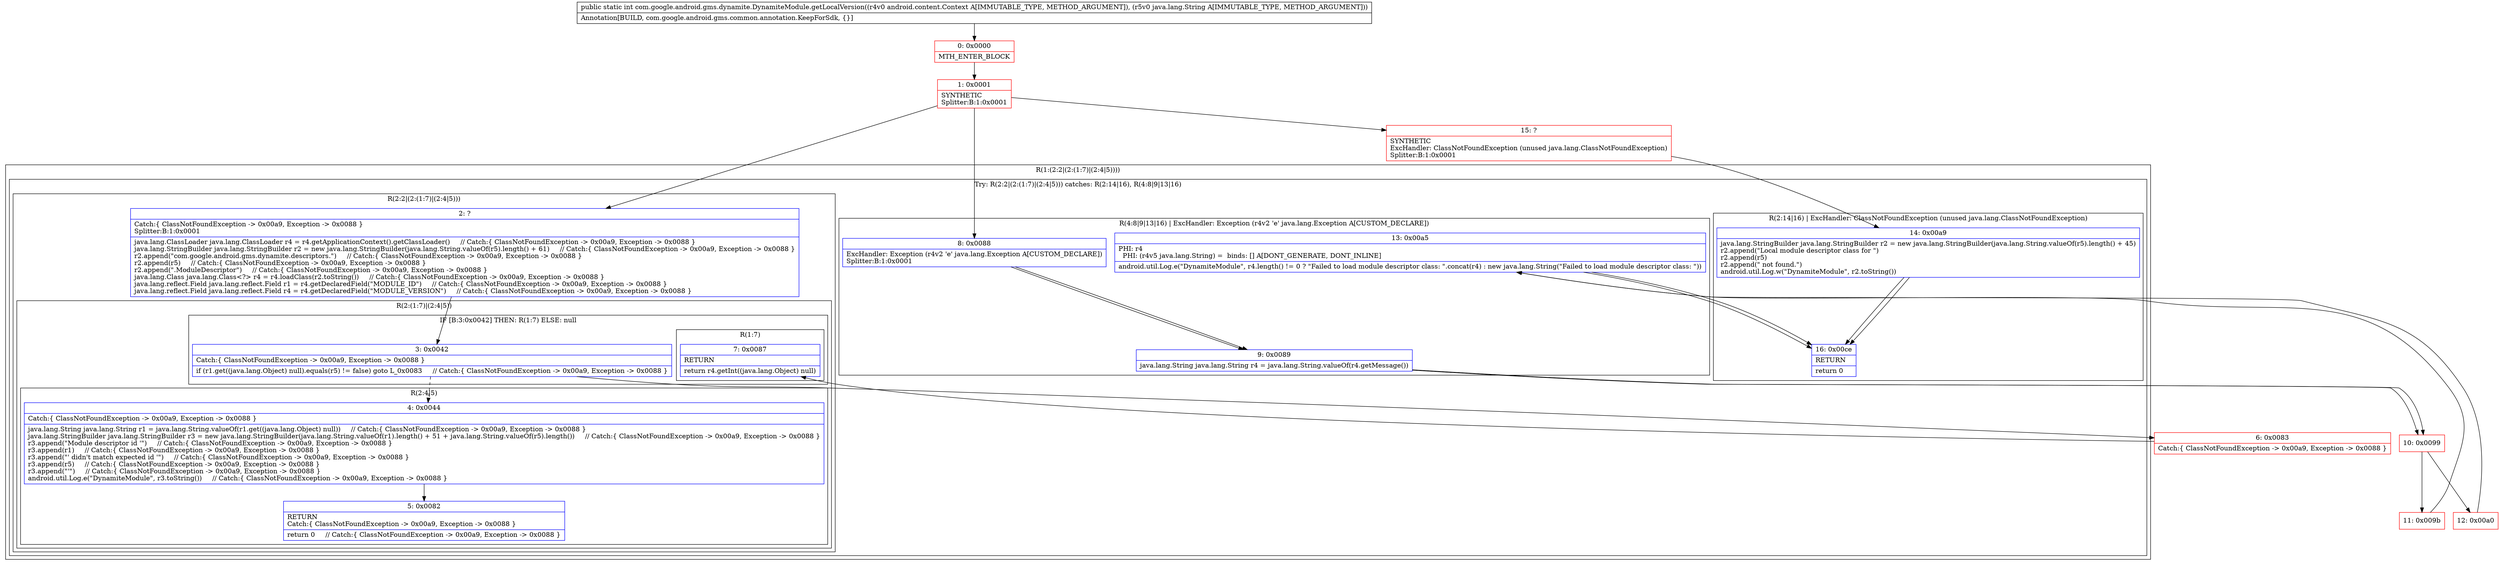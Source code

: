 digraph "CFG forcom.google.android.gms.dynamite.DynamiteModule.getLocalVersion(Landroid\/content\/Context;Ljava\/lang\/String;)I" {
subgraph cluster_Region_2098554709 {
label = "R(1:(2:2|(2:(1:7)|(2:4|5))))";
node [shape=record,color=blue];
subgraph cluster_TryCatchRegion_191404222 {
label = "Try: R(2:2|(2:(1:7)|(2:4|5))) catches: R(2:14|16), R(4:8|9|13|16)";
node [shape=record,color=blue];
subgraph cluster_Region_917181369 {
label = "R(2:2|(2:(1:7)|(2:4|5)))";
node [shape=record,color=blue];
Node_2 [shape=record,label="{2\:\ ?|Catch:\{ ClassNotFoundException \-\> 0x00a9, Exception \-\> 0x0088 \}\lSplitter:B:1:0x0001\l|java.lang.ClassLoader java.lang.ClassLoader r4 = r4.getApplicationContext().getClassLoader()     \/\/ Catch:\{ ClassNotFoundException \-\> 0x00a9, Exception \-\> 0x0088 \}\ljava.lang.StringBuilder java.lang.StringBuilder r2 = new java.lang.StringBuilder(java.lang.String.valueOf(r5).length() + 61)     \/\/ Catch:\{ ClassNotFoundException \-\> 0x00a9, Exception \-\> 0x0088 \}\lr2.append(\"com.google.android.gms.dynamite.descriptors.\")     \/\/ Catch:\{ ClassNotFoundException \-\> 0x00a9, Exception \-\> 0x0088 \}\lr2.append(r5)     \/\/ Catch:\{ ClassNotFoundException \-\> 0x00a9, Exception \-\> 0x0088 \}\lr2.append(\".ModuleDescriptor\")     \/\/ Catch:\{ ClassNotFoundException \-\> 0x00a9, Exception \-\> 0x0088 \}\ljava.lang.Class java.lang.Class\<?\> r4 = r4.loadClass(r2.toString())     \/\/ Catch:\{ ClassNotFoundException \-\> 0x00a9, Exception \-\> 0x0088 \}\ljava.lang.reflect.Field java.lang.reflect.Field r1 = r4.getDeclaredField(\"MODULE_ID\")     \/\/ Catch:\{ ClassNotFoundException \-\> 0x00a9, Exception \-\> 0x0088 \}\ljava.lang.reflect.Field java.lang.reflect.Field r4 = r4.getDeclaredField(\"MODULE_VERSION\")     \/\/ Catch:\{ ClassNotFoundException \-\> 0x00a9, Exception \-\> 0x0088 \}\l}"];
subgraph cluster_Region_1099464445 {
label = "R(2:(1:7)|(2:4|5))";
node [shape=record,color=blue];
subgraph cluster_IfRegion_178413046 {
label = "IF [B:3:0x0042] THEN: R(1:7) ELSE: null";
node [shape=record,color=blue];
Node_3 [shape=record,label="{3\:\ 0x0042|Catch:\{ ClassNotFoundException \-\> 0x00a9, Exception \-\> 0x0088 \}\l|if (r1.get((java.lang.Object) null).equals(r5) != false) goto L_0x0083     \/\/ Catch:\{ ClassNotFoundException \-\> 0x00a9, Exception \-\> 0x0088 \}\l}"];
subgraph cluster_Region_356516578 {
label = "R(1:7)";
node [shape=record,color=blue];
Node_7 [shape=record,label="{7\:\ 0x0087|RETURN\l|return r4.getInt((java.lang.Object) null)\l}"];
}
}
subgraph cluster_Region_899489374 {
label = "R(2:4|5)";
node [shape=record,color=blue];
Node_4 [shape=record,label="{4\:\ 0x0044|Catch:\{ ClassNotFoundException \-\> 0x00a9, Exception \-\> 0x0088 \}\l|java.lang.String java.lang.String r1 = java.lang.String.valueOf(r1.get((java.lang.Object) null))     \/\/ Catch:\{ ClassNotFoundException \-\> 0x00a9, Exception \-\> 0x0088 \}\ljava.lang.StringBuilder java.lang.StringBuilder r3 = new java.lang.StringBuilder(java.lang.String.valueOf(r1).length() + 51 + java.lang.String.valueOf(r5).length())     \/\/ Catch:\{ ClassNotFoundException \-\> 0x00a9, Exception \-\> 0x0088 \}\lr3.append(\"Module descriptor id '\")     \/\/ Catch:\{ ClassNotFoundException \-\> 0x00a9, Exception \-\> 0x0088 \}\lr3.append(r1)     \/\/ Catch:\{ ClassNotFoundException \-\> 0x00a9, Exception \-\> 0x0088 \}\lr3.append(\"' didn't match expected id '\")     \/\/ Catch:\{ ClassNotFoundException \-\> 0x00a9, Exception \-\> 0x0088 \}\lr3.append(r5)     \/\/ Catch:\{ ClassNotFoundException \-\> 0x00a9, Exception \-\> 0x0088 \}\lr3.append(\"'\")     \/\/ Catch:\{ ClassNotFoundException \-\> 0x00a9, Exception \-\> 0x0088 \}\landroid.util.Log.e(\"DynamiteModule\", r3.toString())     \/\/ Catch:\{ ClassNotFoundException \-\> 0x00a9, Exception \-\> 0x0088 \}\l}"];
Node_5 [shape=record,label="{5\:\ 0x0082|RETURN\lCatch:\{ ClassNotFoundException \-\> 0x00a9, Exception \-\> 0x0088 \}\l|return 0     \/\/ Catch:\{ ClassNotFoundException \-\> 0x00a9, Exception \-\> 0x0088 \}\l}"];
}
}
}
subgraph cluster_Region_848405038 {
label = "R(2:14|16) | ExcHandler: ClassNotFoundException (unused java.lang.ClassNotFoundException)\l";
node [shape=record,color=blue];
Node_14 [shape=record,label="{14\:\ 0x00a9|java.lang.StringBuilder java.lang.StringBuilder r2 = new java.lang.StringBuilder(java.lang.String.valueOf(r5).length() + 45)\lr2.append(\"Local module descriptor class for \")\lr2.append(r5)\lr2.append(\" not found.\")\landroid.util.Log.w(\"DynamiteModule\", r2.toString())\l}"];
Node_16 [shape=record,label="{16\:\ 0x00ce|RETURN\l|return 0\l}"];
}
subgraph cluster_Region_289810280 {
label = "R(4:8|9|13|16) | ExcHandler: Exception (r4v2 'e' java.lang.Exception A[CUSTOM_DECLARE])\l";
node [shape=record,color=blue];
Node_8 [shape=record,label="{8\:\ 0x0088|ExcHandler: Exception (r4v2 'e' java.lang.Exception A[CUSTOM_DECLARE])\lSplitter:B:1:0x0001\l}"];
Node_9 [shape=record,label="{9\:\ 0x0089|java.lang.String java.lang.String r4 = java.lang.String.valueOf(r4.getMessage())\l}"];
Node_13 [shape=record,label="{13\:\ 0x00a5|PHI: r4 \l  PHI: (r4v5 java.lang.String) =  binds: [] A[DONT_GENERATE, DONT_INLINE]\l|android.util.Log.e(\"DynamiteModule\", r4.length() != 0 ? \"Failed to load module descriptor class: \".concat(r4) : new java.lang.String(\"Failed to load module descriptor class: \"))\l}"];
Node_16 [shape=record,label="{16\:\ 0x00ce|RETURN\l|return 0\l}"];
}
}
}
subgraph cluster_Region_848405038 {
label = "R(2:14|16) | ExcHandler: ClassNotFoundException (unused java.lang.ClassNotFoundException)\l";
node [shape=record,color=blue];
Node_14 [shape=record,label="{14\:\ 0x00a9|java.lang.StringBuilder java.lang.StringBuilder r2 = new java.lang.StringBuilder(java.lang.String.valueOf(r5).length() + 45)\lr2.append(\"Local module descriptor class for \")\lr2.append(r5)\lr2.append(\" not found.\")\landroid.util.Log.w(\"DynamiteModule\", r2.toString())\l}"];
Node_16 [shape=record,label="{16\:\ 0x00ce|RETURN\l|return 0\l}"];
}
subgraph cluster_Region_289810280 {
label = "R(4:8|9|13|16) | ExcHandler: Exception (r4v2 'e' java.lang.Exception A[CUSTOM_DECLARE])\l";
node [shape=record,color=blue];
Node_8 [shape=record,label="{8\:\ 0x0088|ExcHandler: Exception (r4v2 'e' java.lang.Exception A[CUSTOM_DECLARE])\lSplitter:B:1:0x0001\l}"];
Node_9 [shape=record,label="{9\:\ 0x0089|java.lang.String java.lang.String r4 = java.lang.String.valueOf(r4.getMessage())\l}"];
Node_13 [shape=record,label="{13\:\ 0x00a5|PHI: r4 \l  PHI: (r4v5 java.lang.String) =  binds: [] A[DONT_GENERATE, DONT_INLINE]\l|android.util.Log.e(\"DynamiteModule\", r4.length() != 0 ? \"Failed to load module descriptor class: \".concat(r4) : new java.lang.String(\"Failed to load module descriptor class: \"))\l}"];
Node_16 [shape=record,label="{16\:\ 0x00ce|RETURN\l|return 0\l}"];
}
Node_0 [shape=record,color=red,label="{0\:\ 0x0000|MTH_ENTER_BLOCK\l}"];
Node_1 [shape=record,color=red,label="{1\:\ 0x0001|SYNTHETIC\lSplitter:B:1:0x0001\l}"];
Node_6 [shape=record,color=red,label="{6\:\ 0x0083|Catch:\{ ClassNotFoundException \-\> 0x00a9, Exception \-\> 0x0088 \}\l}"];
Node_10 [shape=record,color=red,label="{10\:\ 0x0099}"];
Node_11 [shape=record,color=red,label="{11\:\ 0x009b}"];
Node_12 [shape=record,color=red,label="{12\:\ 0x00a0}"];
Node_15 [shape=record,color=red,label="{15\:\ ?|SYNTHETIC\lExcHandler: ClassNotFoundException (unused java.lang.ClassNotFoundException)\lSplitter:B:1:0x0001\l}"];
MethodNode[shape=record,label="{public static int com.google.android.gms.dynamite.DynamiteModule.getLocalVersion((r4v0 android.content.Context A[IMMUTABLE_TYPE, METHOD_ARGUMENT]), (r5v0 java.lang.String A[IMMUTABLE_TYPE, METHOD_ARGUMENT]))  | Annotation[BUILD, com.google.android.gms.common.annotation.KeepForSdk, \{\}]\l}"];
MethodNode -> Node_0;
Node_2 -> Node_3;
Node_3 -> Node_4[style=dashed];
Node_3 -> Node_6;
Node_4 -> Node_5;
Node_14 -> Node_16;
Node_8 -> Node_9;
Node_9 -> Node_10;
Node_13 -> Node_16;
Node_14 -> Node_16;
Node_8 -> Node_9;
Node_9 -> Node_10;
Node_13 -> Node_16;
Node_0 -> Node_1;
Node_1 -> Node_2;
Node_1 -> Node_15;
Node_1 -> Node_8;
Node_6 -> Node_7;
Node_10 -> Node_11;
Node_10 -> Node_12;
Node_11 -> Node_13;
Node_12 -> Node_13;
Node_15 -> Node_14;
}

